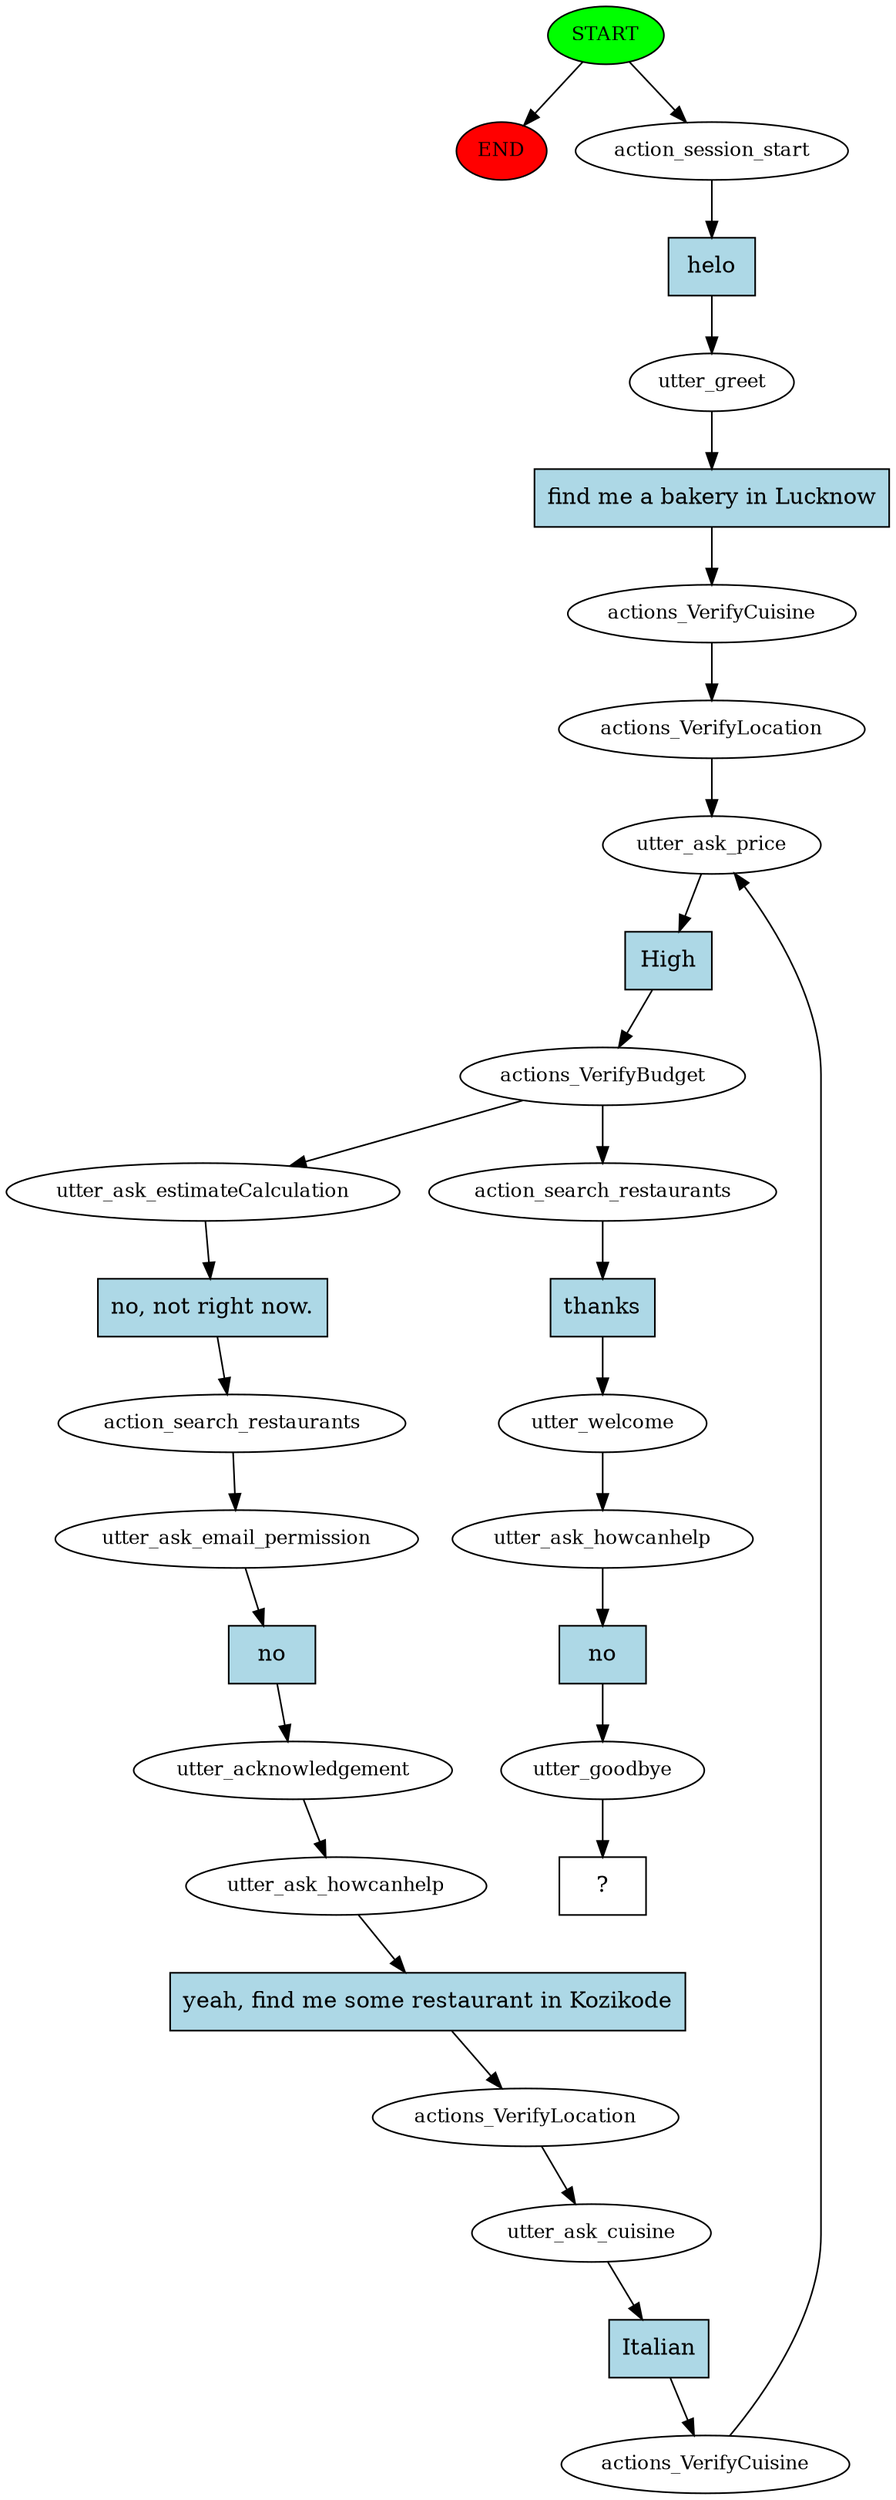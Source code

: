 digraph  {
0 [class="start active", fillcolor=green, fontsize=12, label=START, style=filled];
"-1" [class=end, fillcolor=red, fontsize=12, label=END, style=filled];
1 [class=active, fontsize=12, label=action_session_start];
2 [class=active, fontsize=12, label=utter_greet];
3 [class=active, fontsize=12, label=actions_VerifyCuisine];
4 [class=active, fontsize=12, label=actions_VerifyLocation];
5 [class=active, fontsize=12, label=utter_ask_price];
6 [class=active, fontsize=12, label=actions_VerifyBudget];
7 [class=active, fontsize=12, label=utter_ask_estimateCalculation];
8 [class=active, fontsize=12, label=action_search_restaurants];
9 [class=active, fontsize=12, label=utter_ask_email_permission];
10 [class=active, fontsize=12, label=utter_acknowledgement];
11 [class=active, fontsize=12, label=utter_ask_howcanhelp];
12 [class=active, fontsize=12, label=actions_VerifyLocation];
13 [class=active, fontsize=12, label=utter_ask_cuisine];
14 [class=active, fontsize=12, label=actions_VerifyCuisine];
17 [class=active, fontsize=12, label=action_search_restaurants];
18 [class=active, fontsize=12, label=utter_welcome];
19 [class=active, fontsize=12, label=utter_ask_howcanhelp];
20 [class=active, fontsize=12, label=utter_goodbye];
21 [class="intent dashed active", label="  ?  ", shape=rect];
22 [class="intent active", fillcolor=lightblue, label=helo, shape=rect, style=filled];
23 [class="intent active", fillcolor=lightblue, label="find me a bakery in Lucknow", shape=rect, style=filled];
24 [class="intent active", fillcolor=lightblue, label=High, shape=rect, style=filled];
25 [class="intent active", fillcolor=lightblue, label="no, not right now.", shape=rect, style=filled];
26 [class="intent active", fillcolor=lightblue, label=no, shape=rect, style=filled];
27 [class="intent active", fillcolor=lightblue, label="yeah, find me some restaurant in Kozikode", shape=rect, style=filled];
28 [class="intent active", fillcolor=lightblue, label=Italian, shape=rect, style=filled];
29 [class="intent active", fillcolor=lightblue, label=thanks, shape=rect, style=filled];
30 [class="intent active", fillcolor=lightblue, label=no, shape=rect, style=filled];
0 -> "-1"  [class="", key=NONE, label=""];
0 -> 1  [class=active, key=NONE, label=""];
1 -> 22  [class=active, key=0];
2 -> 23  [class=active, key=0];
3 -> 4  [class=active, key=NONE, label=""];
4 -> 5  [class=active, key=NONE, label=""];
5 -> 24  [class=active, key=0];
6 -> 7  [class=active, key=NONE, label=""];
6 -> 17  [class=active, key=NONE, label=""];
7 -> 25  [class=active, key=0];
8 -> 9  [class=active, key=NONE, label=""];
9 -> 26  [class=active, key=0];
10 -> 11  [class=active, key=NONE, label=""];
11 -> 27  [class=active, key=0];
12 -> 13  [class=active, key=NONE, label=""];
13 -> 28  [class=active, key=0];
14 -> 5  [class=active, key=NONE, label=""];
17 -> 29  [class=active, key=0];
18 -> 19  [class=active, key=NONE, label=""];
19 -> 30  [class=active, key=0];
20 -> 21  [class=active, key=NONE, label=""];
22 -> 2  [class=active, key=0];
23 -> 3  [class=active, key=0];
24 -> 6  [class=active, key=0];
25 -> 8  [class=active, key=0];
26 -> 10  [class=active, key=0];
27 -> 12  [class=active, key=0];
28 -> 14  [class=active, key=0];
29 -> 18  [class=active, key=0];
30 -> 20  [class=active, key=0];
}
